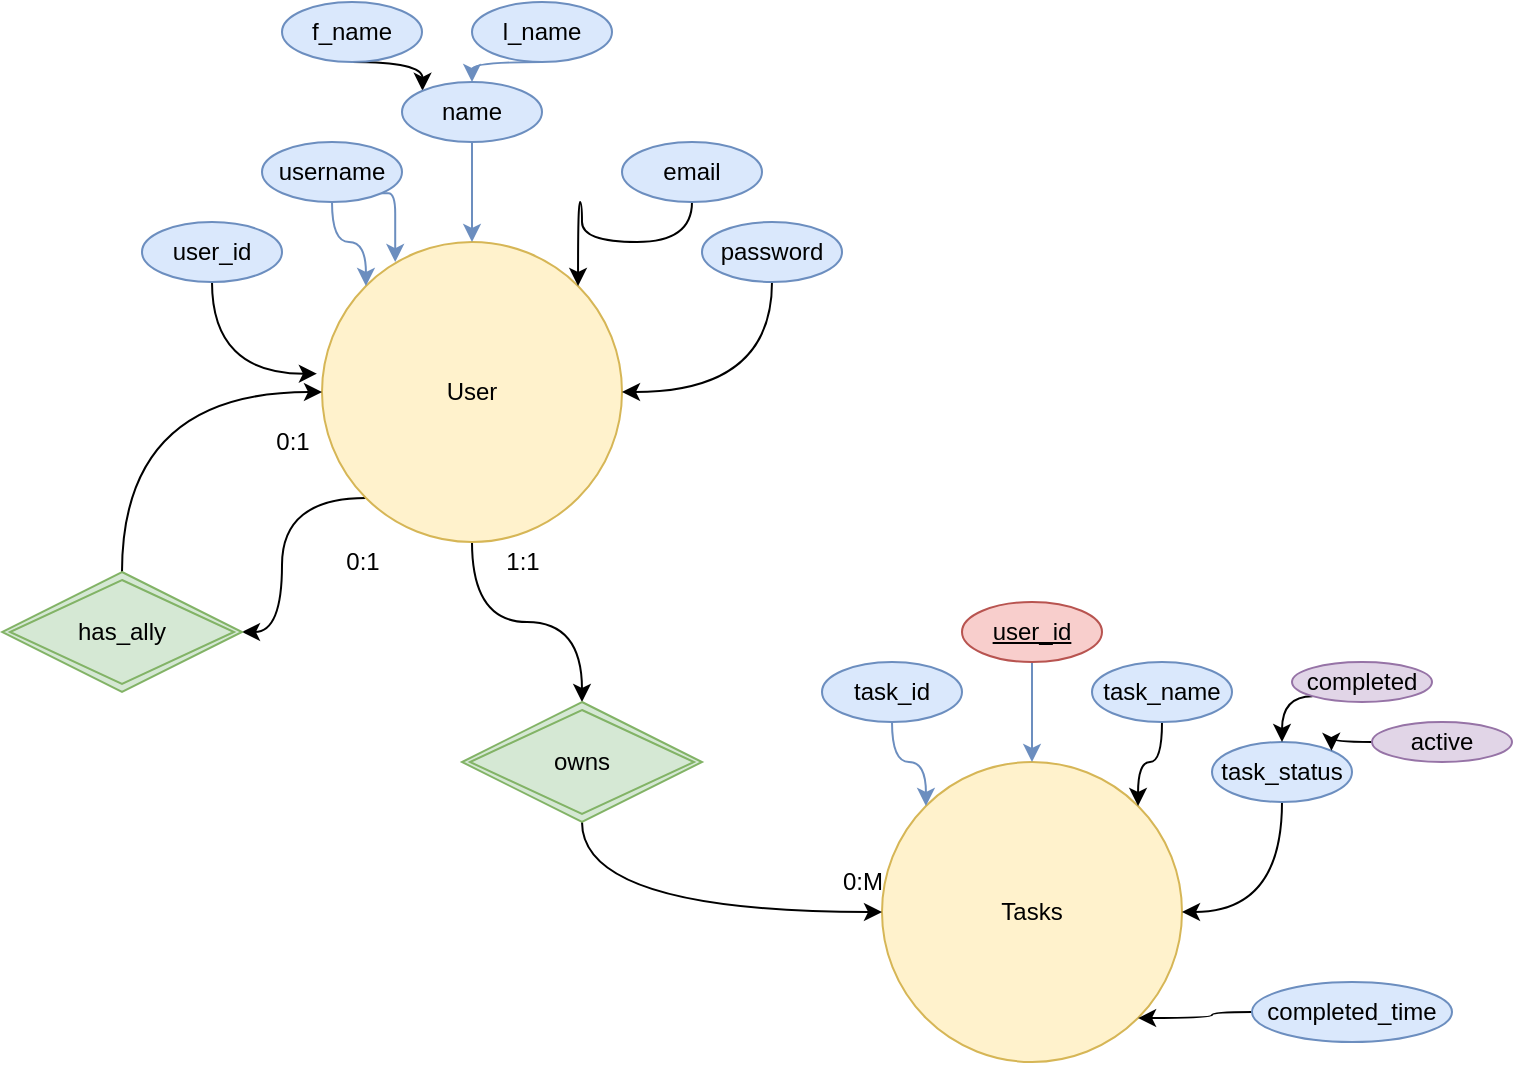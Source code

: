 <mxfile version="16.2.7" type="github">
  <diagram id="R2lEEEUBdFMjLlhIrx00" name="Page-1">
    <mxGraphModel dx="2153" dy="1770" grid="1" gridSize="10" guides="1" tooltips="1" connect="1" arrows="1" fold="1" page="1" pageScale="1" pageWidth="850" pageHeight="1100" math="0" shadow="0" extFonts="Permanent Marker^https://fonts.googleapis.com/css?family=Permanent+Marker">
      <root>
        <mxCell id="0" />
        <mxCell id="1" parent="0" />
        <mxCell id="aDaP6zv-pg_3bFjDfHzF-45" style="edgeStyle=orthogonalEdgeStyle;curved=1;rounded=1;orthogonalLoop=1;jettySize=auto;html=1;exitX=0.5;exitY=1;exitDx=0;exitDy=0;entryX=0.5;entryY=0;entryDx=0;entryDy=0;strokeWidth=1;" edge="1" parent="1" source="aDaP6zv-pg_3bFjDfHzF-1" target="aDaP6zv-pg_3bFjDfHzF-44">
          <mxGeometry relative="1" as="geometry" />
        </mxCell>
        <mxCell id="aDaP6zv-pg_3bFjDfHzF-51" style="edgeStyle=orthogonalEdgeStyle;curved=1;rounded=1;orthogonalLoop=1;jettySize=auto;html=1;exitX=0;exitY=1;exitDx=0;exitDy=0;entryX=1;entryY=0.5;entryDx=0;entryDy=0;strokeWidth=1;" edge="1" parent="1" source="aDaP6zv-pg_3bFjDfHzF-1" target="aDaP6zv-pg_3bFjDfHzF-50">
          <mxGeometry relative="1" as="geometry" />
        </mxCell>
        <mxCell id="aDaP6zv-pg_3bFjDfHzF-1" value="User" style="ellipse;whiteSpace=wrap;html=1;aspect=fixed;fillColor=#fff2cc;strokeColor=#d6b656;" vertex="1" parent="1">
          <mxGeometry x="70" y="100" width="150" height="150" as="geometry" />
        </mxCell>
        <mxCell id="aDaP6zv-pg_3bFjDfHzF-11" style="edgeStyle=orthogonalEdgeStyle;rounded=1;orthogonalLoop=1;jettySize=auto;html=1;exitX=0.5;exitY=1;exitDx=0;exitDy=0;entryX=-0.017;entryY=0.439;entryDx=0;entryDy=0;entryPerimeter=0;curved=1;strokeWidth=1;" edge="1" parent="1" source="aDaP6zv-pg_3bFjDfHzF-2" target="aDaP6zv-pg_3bFjDfHzF-1">
          <mxGeometry relative="1" as="geometry">
            <mxPoint x="15" y="180" as="targetPoint" />
          </mxGeometry>
        </mxCell>
        <mxCell id="aDaP6zv-pg_3bFjDfHzF-2" value="user_id" style="ellipse;whiteSpace=wrap;html=1;fillColor=#dae8fc;strokeColor=#6c8ebf;" vertex="1" parent="1">
          <mxGeometry x="-20" y="90" width="70" height="30" as="geometry" />
        </mxCell>
        <mxCell id="aDaP6zv-pg_3bFjDfHzF-17" style="edgeStyle=orthogonalEdgeStyle;curved=1;rounded=1;orthogonalLoop=1;jettySize=auto;html=1;exitX=0.5;exitY=1;exitDx=0;exitDy=0;entryX=0;entryY=0;entryDx=0;entryDy=0;strokeWidth=1;" edge="1" parent="1" source="aDaP6zv-pg_3bFjDfHzF-3" target="aDaP6zv-pg_3bFjDfHzF-6">
          <mxGeometry relative="1" as="geometry" />
        </mxCell>
        <mxCell id="aDaP6zv-pg_3bFjDfHzF-3" value="f_name" style="ellipse;whiteSpace=wrap;html=1;fillColor=#dae8fc;strokeColor=#6c8ebf;" vertex="1" parent="1">
          <mxGeometry x="50" y="-20" width="70" height="30" as="geometry" />
        </mxCell>
        <mxCell id="aDaP6zv-pg_3bFjDfHzF-14" style="edgeStyle=orthogonalEdgeStyle;curved=1;rounded=1;orthogonalLoop=1;jettySize=auto;html=1;exitX=0.5;exitY=1;exitDx=0;exitDy=0;entryX=1;entryY=0;entryDx=0;entryDy=0;strokeWidth=1;" edge="1" parent="1" source="aDaP6zv-pg_3bFjDfHzF-4" target="aDaP6zv-pg_3bFjDfHzF-1">
          <mxGeometry relative="1" as="geometry" />
        </mxCell>
        <mxCell id="aDaP6zv-pg_3bFjDfHzF-4" value="email" style="ellipse;whiteSpace=wrap;html=1;fillColor=#dae8fc;strokeColor=#6c8ebf;" vertex="1" parent="1">
          <mxGeometry x="220" y="50" width="70" height="30" as="geometry" />
        </mxCell>
        <mxCell id="aDaP6zv-pg_3bFjDfHzF-16" style="edgeStyle=orthogonalEdgeStyle;curved=1;rounded=1;orthogonalLoop=1;jettySize=auto;html=1;exitX=0.5;exitY=1;exitDx=0;exitDy=0;entryX=0.5;entryY=0;entryDx=0;entryDy=0;strokeWidth=1;fillColor=#dae8fc;strokeColor=#6c8ebf;" edge="1" parent="1" source="aDaP6zv-pg_3bFjDfHzF-5" target="aDaP6zv-pg_3bFjDfHzF-6">
          <mxGeometry relative="1" as="geometry" />
        </mxCell>
        <mxCell id="aDaP6zv-pg_3bFjDfHzF-5" value="l_name" style="ellipse;whiteSpace=wrap;html=1;fillColor=#dae8fc;strokeColor=#6c8ebf;" vertex="1" parent="1">
          <mxGeometry x="145" y="-20" width="70" height="30" as="geometry" />
        </mxCell>
        <mxCell id="aDaP6zv-pg_3bFjDfHzF-13" style="edgeStyle=orthogonalEdgeStyle;curved=1;rounded=1;orthogonalLoop=1;jettySize=auto;html=1;exitX=0.5;exitY=1;exitDx=0;exitDy=0;entryX=0.5;entryY=0;entryDx=0;entryDy=0;strokeWidth=1;fillColor=#dae8fc;strokeColor=#6c8ebf;" edge="1" parent="1" source="aDaP6zv-pg_3bFjDfHzF-6" target="aDaP6zv-pg_3bFjDfHzF-1">
          <mxGeometry relative="1" as="geometry" />
        </mxCell>
        <mxCell id="aDaP6zv-pg_3bFjDfHzF-6" value="name" style="ellipse;whiteSpace=wrap;html=1;fillColor=#dae8fc;strokeColor=#6c8ebf;" vertex="1" parent="1">
          <mxGeometry x="110" y="20" width="70" height="30" as="geometry" />
        </mxCell>
        <mxCell id="aDaP6zv-pg_3bFjDfHzF-15" style="edgeStyle=orthogonalEdgeStyle;curved=1;rounded=1;orthogonalLoop=1;jettySize=auto;html=1;exitX=0.5;exitY=1;exitDx=0;exitDy=0;entryX=1;entryY=0.5;entryDx=0;entryDy=0;strokeWidth=1;" edge="1" parent="1" source="aDaP6zv-pg_3bFjDfHzF-7" target="aDaP6zv-pg_3bFjDfHzF-1">
          <mxGeometry relative="1" as="geometry" />
        </mxCell>
        <mxCell id="aDaP6zv-pg_3bFjDfHzF-7" value="password" style="ellipse;whiteSpace=wrap;html=1;fillColor=#dae8fc;strokeColor=#6c8ebf;" vertex="1" parent="1">
          <mxGeometry x="260" y="90" width="70" height="30" as="geometry" />
        </mxCell>
        <mxCell id="aDaP6zv-pg_3bFjDfHzF-10" style="edgeStyle=orthogonalEdgeStyle;rounded=1;orthogonalLoop=1;jettySize=auto;html=1;exitX=1;exitY=1;exitDx=0;exitDy=0;entryX=0.244;entryY=0.067;entryDx=0;entryDy=0;entryPerimeter=0;strokeColor=#6c8ebf;fillColor=#dae8fc;" edge="1" parent="1" source="aDaP6zv-pg_3bFjDfHzF-8" target="aDaP6zv-pg_3bFjDfHzF-1">
          <mxGeometry relative="1" as="geometry" />
        </mxCell>
        <mxCell id="aDaP6zv-pg_3bFjDfHzF-12" style="edgeStyle=orthogonalEdgeStyle;curved=1;rounded=1;orthogonalLoop=1;jettySize=auto;html=1;exitX=0.5;exitY=1;exitDx=0;exitDy=0;entryX=0;entryY=0;entryDx=0;entryDy=0;strokeWidth=1;fillColor=#dae8fc;strokeColor=#6c8ebf;" edge="1" parent="1" source="aDaP6zv-pg_3bFjDfHzF-8" target="aDaP6zv-pg_3bFjDfHzF-1">
          <mxGeometry relative="1" as="geometry" />
        </mxCell>
        <mxCell id="aDaP6zv-pg_3bFjDfHzF-8" value="username" style="ellipse;whiteSpace=wrap;html=1;fillColor=#dae8fc;strokeColor=#6c8ebf;" vertex="1" parent="1">
          <mxGeometry x="40" y="50" width="70" height="30" as="geometry" />
        </mxCell>
        <mxCell id="aDaP6zv-pg_3bFjDfHzF-18" value="Tasks" style="ellipse;whiteSpace=wrap;html=1;aspect=fixed;fillColor=#fff2cc;strokeColor=#d6b656;" vertex="1" parent="1">
          <mxGeometry x="350" y="360" width="150" height="150" as="geometry" />
        </mxCell>
        <mxCell id="aDaP6zv-pg_3bFjDfHzF-22" style="edgeStyle=orthogonalEdgeStyle;curved=1;rounded=1;orthogonalLoop=1;jettySize=auto;html=1;exitX=0.5;exitY=1;exitDx=0;exitDy=0;entryX=1;entryY=0;entryDx=0;entryDy=0;strokeWidth=1;" edge="1" parent="1" source="aDaP6zv-pg_3bFjDfHzF-23" target="aDaP6zv-pg_3bFjDfHzF-18">
          <mxGeometry relative="1" as="geometry" />
        </mxCell>
        <mxCell id="aDaP6zv-pg_3bFjDfHzF-23" value="task_name" style="ellipse;whiteSpace=wrap;html=1;fillColor=#dae8fc;strokeColor=#6c8ebf;" vertex="1" parent="1">
          <mxGeometry x="455" y="310" width="70" height="30" as="geometry" />
        </mxCell>
        <mxCell id="aDaP6zv-pg_3bFjDfHzF-26" style="edgeStyle=orthogonalEdgeStyle;curved=1;rounded=1;orthogonalLoop=1;jettySize=auto;html=1;exitX=0.5;exitY=1;exitDx=0;exitDy=0;entryX=0.5;entryY=0;entryDx=0;entryDy=0;strokeWidth=1;fillColor=#dae8fc;strokeColor=#6c8ebf;" edge="1" parent="1" source="aDaP6zv-pg_3bFjDfHzF-27" target="aDaP6zv-pg_3bFjDfHzF-18">
          <mxGeometry relative="1" as="geometry" />
        </mxCell>
        <mxCell id="aDaP6zv-pg_3bFjDfHzF-27" value="user_id" style="ellipse;whiteSpace=wrap;html=1;fillColor=#f8cecc;strokeColor=#b85450;gradientColor=none;&#xa;text-decoration: underline;fontStyle=4" vertex="1" parent="1">
          <mxGeometry x="390" y="280" width="70" height="30" as="geometry" />
        </mxCell>
        <mxCell id="aDaP6zv-pg_3bFjDfHzF-29" style="edgeStyle=orthogonalEdgeStyle;curved=1;rounded=1;orthogonalLoop=1;jettySize=auto;html=1;exitX=0.5;exitY=1;exitDx=0;exitDy=0;entryX=0;entryY=0;entryDx=0;entryDy=0;strokeWidth=1;fillColor=#dae8fc;strokeColor=#6c8ebf;" edge="1" parent="1" source="aDaP6zv-pg_3bFjDfHzF-30" target="aDaP6zv-pg_3bFjDfHzF-18">
          <mxGeometry relative="1" as="geometry" />
        </mxCell>
        <mxCell id="aDaP6zv-pg_3bFjDfHzF-30" value="task_id" style="ellipse;whiteSpace=wrap;html=1;fillColor=#dae8fc;strokeColor=#6c8ebf;" vertex="1" parent="1">
          <mxGeometry x="320" y="310" width="70" height="30" as="geometry" />
        </mxCell>
        <mxCell id="aDaP6zv-pg_3bFjDfHzF-33" style="edgeStyle=orthogonalEdgeStyle;curved=1;rounded=1;orthogonalLoop=1;jettySize=auto;html=1;exitX=0.5;exitY=1;exitDx=0;exitDy=0;entryX=1;entryY=0.5;entryDx=0;entryDy=0;strokeWidth=1;" edge="1" parent="1" source="aDaP6zv-pg_3bFjDfHzF-32" target="aDaP6zv-pg_3bFjDfHzF-18">
          <mxGeometry relative="1" as="geometry" />
        </mxCell>
        <mxCell id="aDaP6zv-pg_3bFjDfHzF-32" value="task_status" style="ellipse;whiteSpace=wrap;html=1;fillColor=#dae8fc;strokeColor=#6c8ebf;" vertex="1" parent="1">
          <mxGeometry x="515" y="350" width="70" height="30" as="geometry" />
        </mxCell>
        <mxCell id="aDaP6zv-pg_3bFjDfHzF-38" style="edgeStyle=orthogonalEdgeStyle;curved=1;rounded=1;orthogonalLoop=1;jettySize=auto;html=1;exitX=0;exitY=0.5;exitDx=0;exitDy=0;entryX=1;entryY=0;entryDx=0;entryDy=0;strokeWidth=1;" edge="1" parent="1" source="aDaP6zv-pg_3bFjDfHzF-34" target="aDaP6zv-pg_3bFjDfHzF-32">
          <mxGeometry relative="1" as="geometry" />
        </mxCell>
        <mxCell id="aDaP6zv-pg_3bFjDfHzF-34" value="active" style="ellipse;whiteSpace=wrap;html=1;fillColor=#e1d5e7;strokeColor=#9673a6;" vertex="1" parent="1">
          <mxGeometry x="595" y="340" width="70" height="20" as="geometry" />
        </mxCell>
        <mxCell id="aDaP6zv-pg_3bFjDfHzF-36" style="edgeStyle=orthogonalEdgeStyle;curved=1;rounded=1;orthogonalLoop=1;jettySize=auto;html=1;exitX=0;exitY=1;exitDx=0;exitDy=0;entryX=0.5;entryY=0;entryDx=0;entryDy=0;strokeWidth=1;" edge="1" parent="1" source="aDaP6zv-pg_3bFjDfHzF-35" target="aDaP6zv-pg_3bFjDfHzF-32">
          <mxGeometry relative="1" as="geometry" />
        </mxCell>
        <mxCell id="aDaP6zv-pg_3bFjDfHzF-35" value="completed" style="ellipse;whiteSpace=wrap;html=1;fillColor=#e1d5e7;strokeColor=#9673a6;" vertex="1" parent="1">
          <mxGeometry x="555" y="310" width="70" height="20" as="geometry" />
        </mxCell>
        <mxCell id="aDaP6zv-pg_3bFjDfHzF-41" style="edgeStyle=orthogonalEdgeStyle;curved=1;rounded=1;orthogonalLoop=1;jettySize=auto;html=1;exitX=0;exitY=0.5;exitDx=0;exitDy=0;entryX=1;entryY=1;entryDx=0;entryDy=0;strokeWidth=1;" edge="1" parent="1" source="aDaP6zv-pg_3bFjDfHzF-39" target="aDaP6zv-pg_3bFjDfHzF-18">
          <mxGeometry relative="1" as="geometry" />
        </mxCell>
        <mxCell id="aDaP6zv-pg_3bFjDfHzF-39" value="completed_time" style="ellipse;whiteSpace=wrap;html=1;fillColor=#dae8fc;strokeColor=#6c8ebf;" vertex="1" parent="1">
          <mxGeometry x="535" y="470" width="100" height="30" as="geometry" />
        </mxCell>
        <mxCell id="aDaP6zv-pg_3bFjDfHzF-46" style="edgeStyle=orthogonalEdgeStyle;curved=1;rounded=1;orthogonalLoop=1;jettySize=auto;html=1;exitX=0.5;exitY=1;exitDx=0;exitDy=0;entryX=0;entryY=0.5;entryDx=0;entryDy=0;strokeWidth=1;" edge="1" parent="1" source="aDaP6zv-pg_3bFjDfHzF-44" target="aDaP6zv-pg_3bFjDfHzF-18">
          <mxGeometry relative="1" as="geometry" />
        </mxCell>
        <mxCell id="aDaP6zv-pg_3bFjDfHzF-44" value="owns" style="shape=rhombus;double=1;perimeter=rhombusPerimeter;whiteSpace=wrap;html=1;align=center;fillColor=#d5e8d4;strokeColor=#82b366;" vertex="1" parent="1">
          <mxGeometry x="140" y="330" width="120" height="60" as="geometry" />
        </mxCell>
        <mxCell id="aDaP6zv-pg_3bFjDfHzF-47" value="1:1" style="text;html=1;align=center;verticalAlign=middle;resizable=0;points=[];autosize=1;strokeColor=none;fillColor=none;" vertex="1" parent="1">
          <mxGeometry x="155" y="250" width="30" height="20" as="geometry" />
        </mxCell>
        <mxCell id="aDaP6zv-pg_3bFjDfHzF-48" value="0:M" style="text;html=1;align=center;verticalAlign=middle;resizable=0;points=[];autosize=1;strokeColor=none;fillColor=none;" vertex="1" parent="1">
          <mxGeometry x="320" y="410" width="40" height="20" as="geometry" />
        </mxCell>
        <mxCell id="aDaP6zv-pg_3bFjDfHzF-52" style="edgeStyle=orthogonalEdgeStyle;curved=1;rounded=1;orthogonalLoop=1;jettySize=auto;html=1;exitX=0.5;exitY=0;exitDx=0;exitDy=0;entryX=0;entryY=0.5;entryDx=0;entryDy=0;strokeWidth=1;" edge="1" parent="1" source="aDaP6zv-pg_3bFjDfHzF-50" target="aDaP6zv-pg_3bFjDfHzF-1">
          <mxGeometry relative="1" as="geometry" />
        </mxCell>
        <mxCell id="aDaP6zv-pg_3bFjDfHzF-50" value="has_ally" style="shape=rhombus;double=1;perimeter=rhombusPerimeter;whiteSpace=wrap;html=1;align=center;fillColor=#d5e8d4;strokeColor=#82b366;" vertex="1" parent="1">
          <mxGeometry x="-90" y="265" width="120" height="60" as="geometry" />
        </mxCell>
        <mxCell id="aDaP6zv-pg_3bFjDfHzF-53" value="0:1" style="text;html=1;align=center;verticalAlign=middle;resizable=0;points=[];autosize=1;strokeColor=none;fillColor=none;" vertex="1" parent="1">
          <mxGeometry x="40" y="190" width="30" height="20" as="geometry" />
        </mxCell>
        <mxCell id="aDaP6zv-pg_3bFjDfHzF-54" value="0:1" style="text;html=1;align=center;verticalAlign=middle;resizable=0;points=[];autosize=1;strokeColor=none;fillColor=none;" vertex="1" parent="1">
          <mxGeometry x="75" y="250" width="30" height="20" as="geometry" />
        </mxCell>
      </root>
    </mxGraphModel>
  </diagram>
</mxfile>
